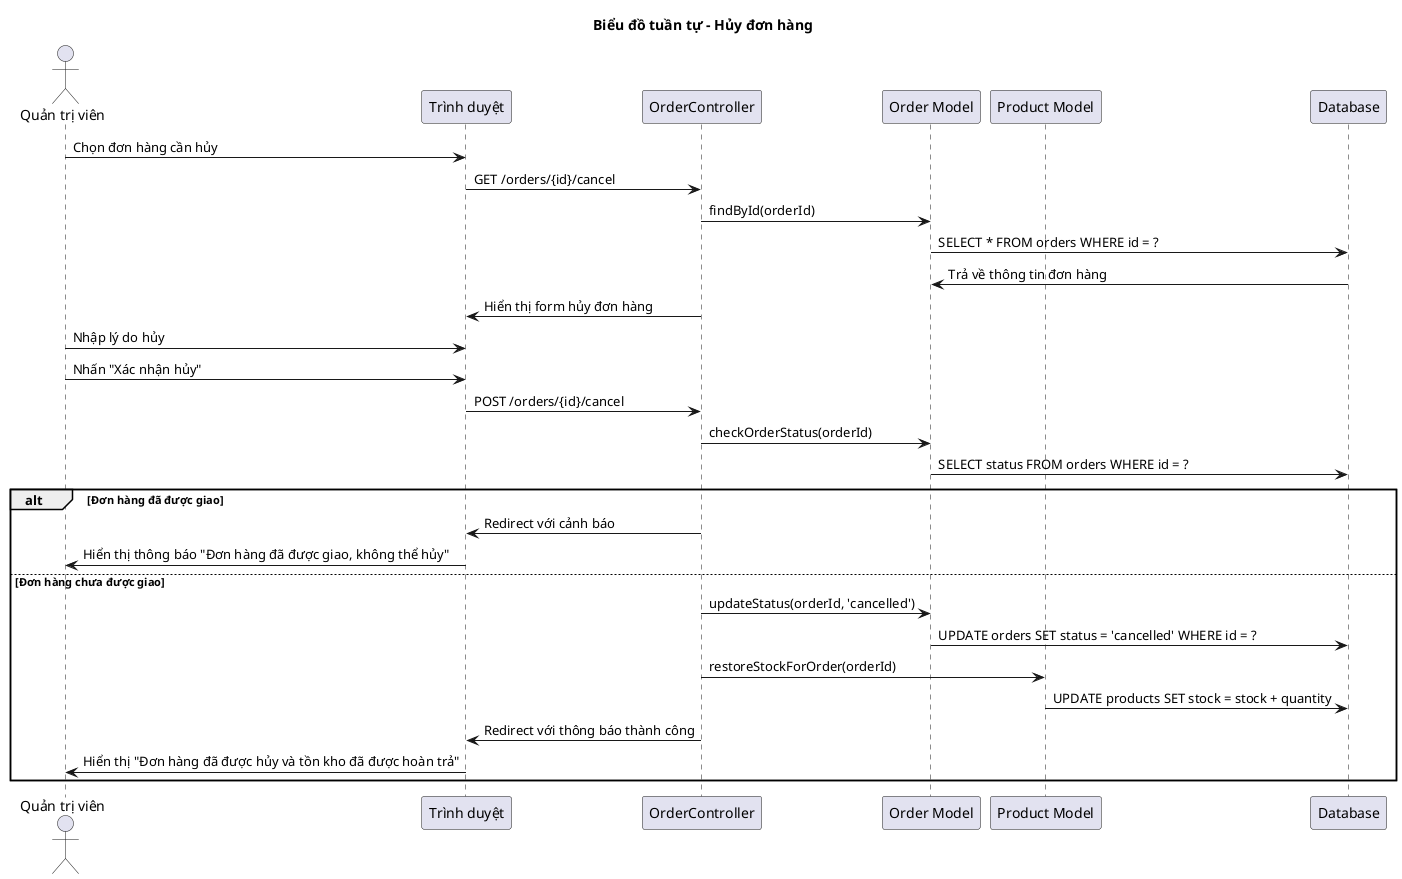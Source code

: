 @startuml Hủy đơn hàng
title Biểu đồ tuần tự - Hủy đơn hàng

actor "Quản trị viên" as Admin
participant "Trình duyệt" as Browser
participant "OrderController" as Controller
participant "Order Model" as OrderModel
participant "Product Model" as ProductModel
participant "Database" as DB

Admin -> Browser: Chọn đơn hàng cần hủy
Browser -> Controller: GET /orders/{id}/cancel
Controller -> OrderModel: findById(orderId)
OrderModel -> DB: SELECT * FROM orders WHERE id = ?
DB -> OrderModel: Trả về thông tin đơn hàng
Controller -> Browser: Hiển thị form hủy đơn hàng

Admin -> Browser: Nhập lý do hủy
Admin -> Browser: Nhấn "Xác nhận hủy"
Browser -> Controller: POST /orders/{id}/cancel

Controller -> OrderModel: checkOrderStatus(orderId)
OrderModel -> DB: SELECT status FROM orders WHERE id = ?

alt Đơn hàng đã được giao
    Controller -> Browser: Redirect với cảnh báo
    Browser -> Admin: Hiển thị thông báo "Đơn hàng đã được giao, không thể hủy"
    
else Đơn hàng chưa được giao
    Controller -> OrderModel: updateStatus(orderId, 'cancelled')
    OrderModel -> DB: UPDATE orders SET status = 'cancelled' WHERE id = ?
    
    Controller -> ProductModel: restoreStockForOrder(orderId)
    ProductModel -> DB: UPDATE products SET stock = stock + quantity
    
    Controller -> Browser: Redirect với thông báo thành công
    Browser -> Admin: Hiển thị "Đơn hàng đã được hủy và tồn kho đã được hoàn trả"
end

@enduml
